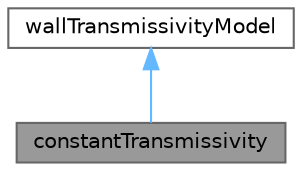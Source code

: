 digraph "constantTransmissivity"
{
 // LATEX_PDF_SIZE
  bgcolor="transparent";
  edge [fontname=Helvetica,fontsize=10,labelfontname=Helvetica,labelfontsize=10];
  node [fontname=Helvetica,fontsize=10,shape=box,height=0.2,width=0.4];
  Node1 [id="Node000001",label="constantTransmissivity",height=0.2,width=0.4,color="gray40", fillcolor="grey60", style="filled", fontcolor="black",tooltip="Constant radiation transmissivity coefficient."];
  Node2 -> Node1 [id="edge1_Node000001_Node000002",dir="back",color="steelblue1",style="solid",tooltip=" "];
  Node2 [id="Node000002",label="wallTransmissivityModel",height=0.2,width=0.4,color="gray40", fillcolor="white", style="filled",URL="$classFoam_1_1radiation_1_1wallTransmissivityModel.html",tooltip="Base class for wall transmissivity models."];
}
